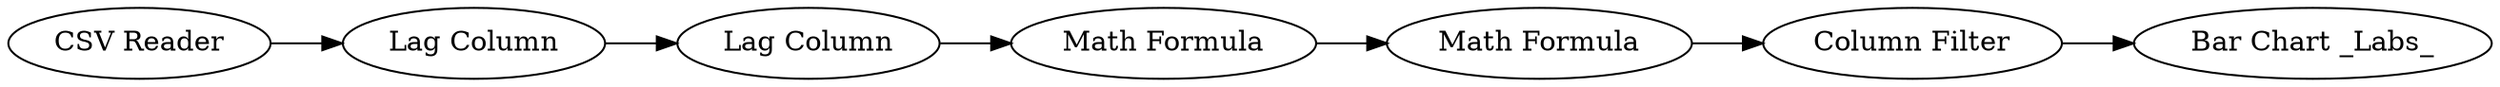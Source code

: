 digraph {
	1 [label="CSV Reader"]
	2 [label="Lag Column"]
	3 [label="Lag Column"]
	4 [label="Math Formula"]
	5 [label="Math Formula"]
	6 [label="Column Filter"]
	7 [label="Bar Chart _Labs_"]
	1 -> 2
	2 -> 3
	3 -> 4
	4 -> 5
	5 -> 6
	6 -> 7
	rankdir=LR
}
